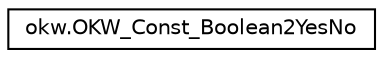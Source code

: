 digraph "Grafische Darstellung der Klassenhierarchie"
{
 // INTERACTIVE_SVG=YES
 // LATEX_PDF_SIZE
  edge [fontname="Helvetica",fontsize="10",labelfontname="Helvetica",labelfontsize="10"];
  node [fontname="Helvetica",fontsize="10",shape=record];
  rankdir="LR";
  Node0 [label="okw.OKW_Const_Boolean2YesNo",height=0.2,width=0.4,color="black", fillcolor="white", style="filled",URL="$classokw_1_1_o_k_w___const___boolean2_yes_no.html",tooltip=" "];
}
